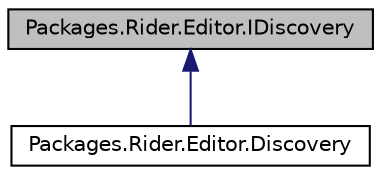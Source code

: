 digraph "Packages.Rider.Editor.IDiscovery"
{
 // LATEX_PDF_SIZE
  edge [fontname="Helvetica",fontsize="10",labelfontname="Helvetica",labelfontsize="10"];
  node [fontname="Helvetica",fontsize="10",shape=record];
  Node1 [label="Packages.Rider.Editor.IDiscovery",height=0.2,width=0.4,color="black", fillcolor="grey75", style="filled", fontcolor="black",tooltip=" "];
  Node1 -> Node2 [dir="back",color="midnightblue",fontsize="10",style="solid",fontname="Helvetica"];
  Node2 [label="Packages.Rider.Editor.Discovery",height=0.2,width=0.4,color="black", fillcolor="white", style="filled",URL="$class_packages_1_1_rider_1_1_editor_1_1_discovery.html",tooltip=" "];
}
